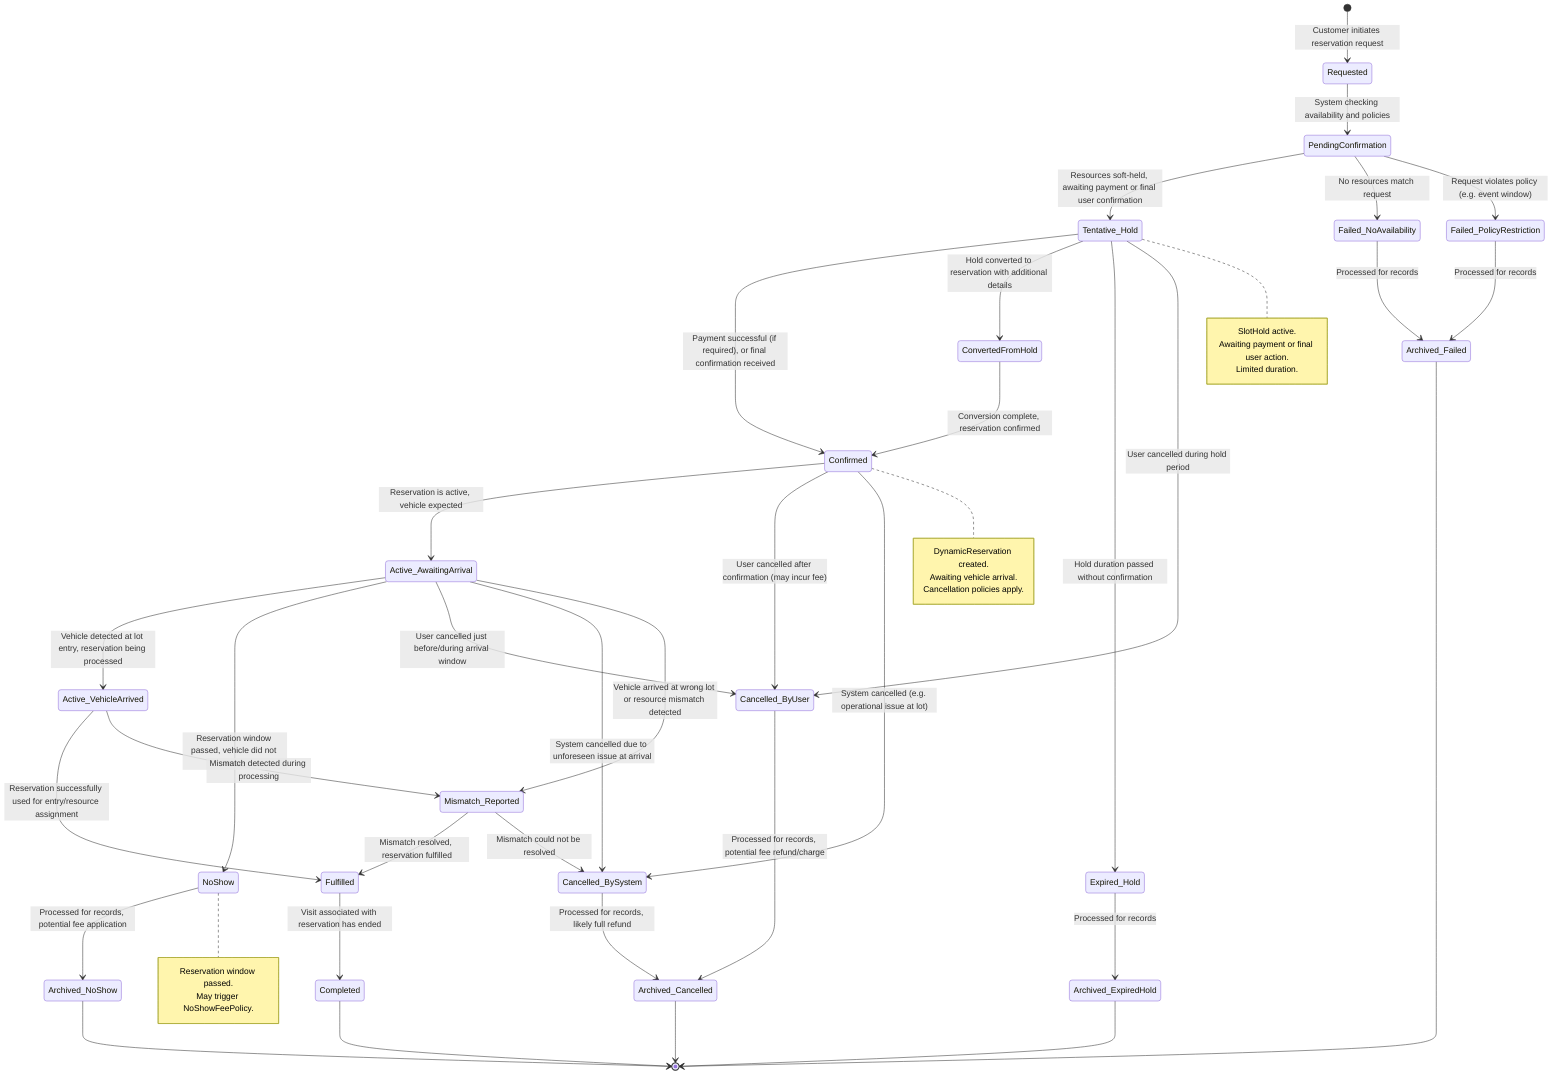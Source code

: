 stateDiagram-v2
    [*] --> Requested : Customer initiates reservation request

    Requested --> PendingConfirmation : System checking availability and policies
    PendingConfirmation --> Tentative_Hold : Resources soft-held, awaiting payment or final user confirmation
    PendingConfirmation --> Failed_NoAvailability : No resources match request
    PendingConfirmation --> Failed_PolicyRestriction : Request violates policy (e.g. event window)

    Tentative_Hold --> Confirmed : Payment successful (if required), or final confirmation received
    Tentative_Hold --> ConvertedFromHold : Hold converted to reservation with additional details
    Tentative_Hold --> Expired_Hold : Hold duration passed without confirmation
    Tentative_Hold --> Cancelled_ByUser : User cancelled during hold period

    ConvertedFromHold --> Confirmed : Conversion complete, reservation confirmed

    Confirmed --> Active_AwaitingArrival : Reservation is active, vehicle expected
    Confirmed --> Cancelled_ByUser : User cancelled after confirmation (may incur fee)
    Confirmed --> Cancelled_BySystem : System cancelled (e.g. operational issue at lot)
    
    Active_AwaitingArrival --> Active_VehicleArrived : Vehicle detected at lot entry, reservation being processed
    Active_AwaitingArrival --> NoShow : Reservation window passed, vehicle did not arrive
    Active_AwaitingArrival --> Cancelled_ByUser : User cancelled just before/during arrival window
    Active_AwaitingArrival --> Cancelled_BySystem : System cancelled due to unforeseen issue at arrival
    Active_AwaitingArrival --> Mismatch_Reported : Vehicle arrived at wrong lot or resource mismatch detected

    Active_VehicleArrived --> Fulfilled : Reservation successfully used for entry/resource assignment
    Active_VehicleArrived --> Mismatch_Reported : Mismatch detected during processing
    
    Mismatch_Reported --> Fulfilled : Mismatch resolved, reservation fulfilled
    Mismatch_Reported --> Cancelled_BySystem : Mismatch could not be resolved
    
    Fulfilled --> Completed : Visit associated with reservation has ended
    NoShow --> Archived_NoShow : Processed for records, potential fee application
    Expired_Hold --> Archived_ExpiredHold : Processed for records
    Failed_NoAvailability --> Archived_Failed : Processed for records
    Failed_PolicyRestriction --> Archived_Failed : Processed for records
    Cancelled_ByUser --> Archived_Cancelled : Processed for records, potential fee refund/charge
    Cancelled_BySystem --> Archived_Cancelled : Processed for records, likely full refund

    Completed --> [*]
    Archived_NoShow --> [*]
    Archived_ExpiredHold --> [*]
    Archived_Failed --> [*]
    Archived_Cancelled --> [*]

    note right of Tentative_Hold
        SlotHold active.
        Awaiting payment or final user action.
        Limited duration.
    end note

    note right of Confirmed 
        DynamicReservation created.
        Awaiting vehicle arrival.
        Cancellation policies apply.
    end note
    
    note right of NoShow
        Reservation window passed.
        May trigger NoShowFeePolicy.
    end note